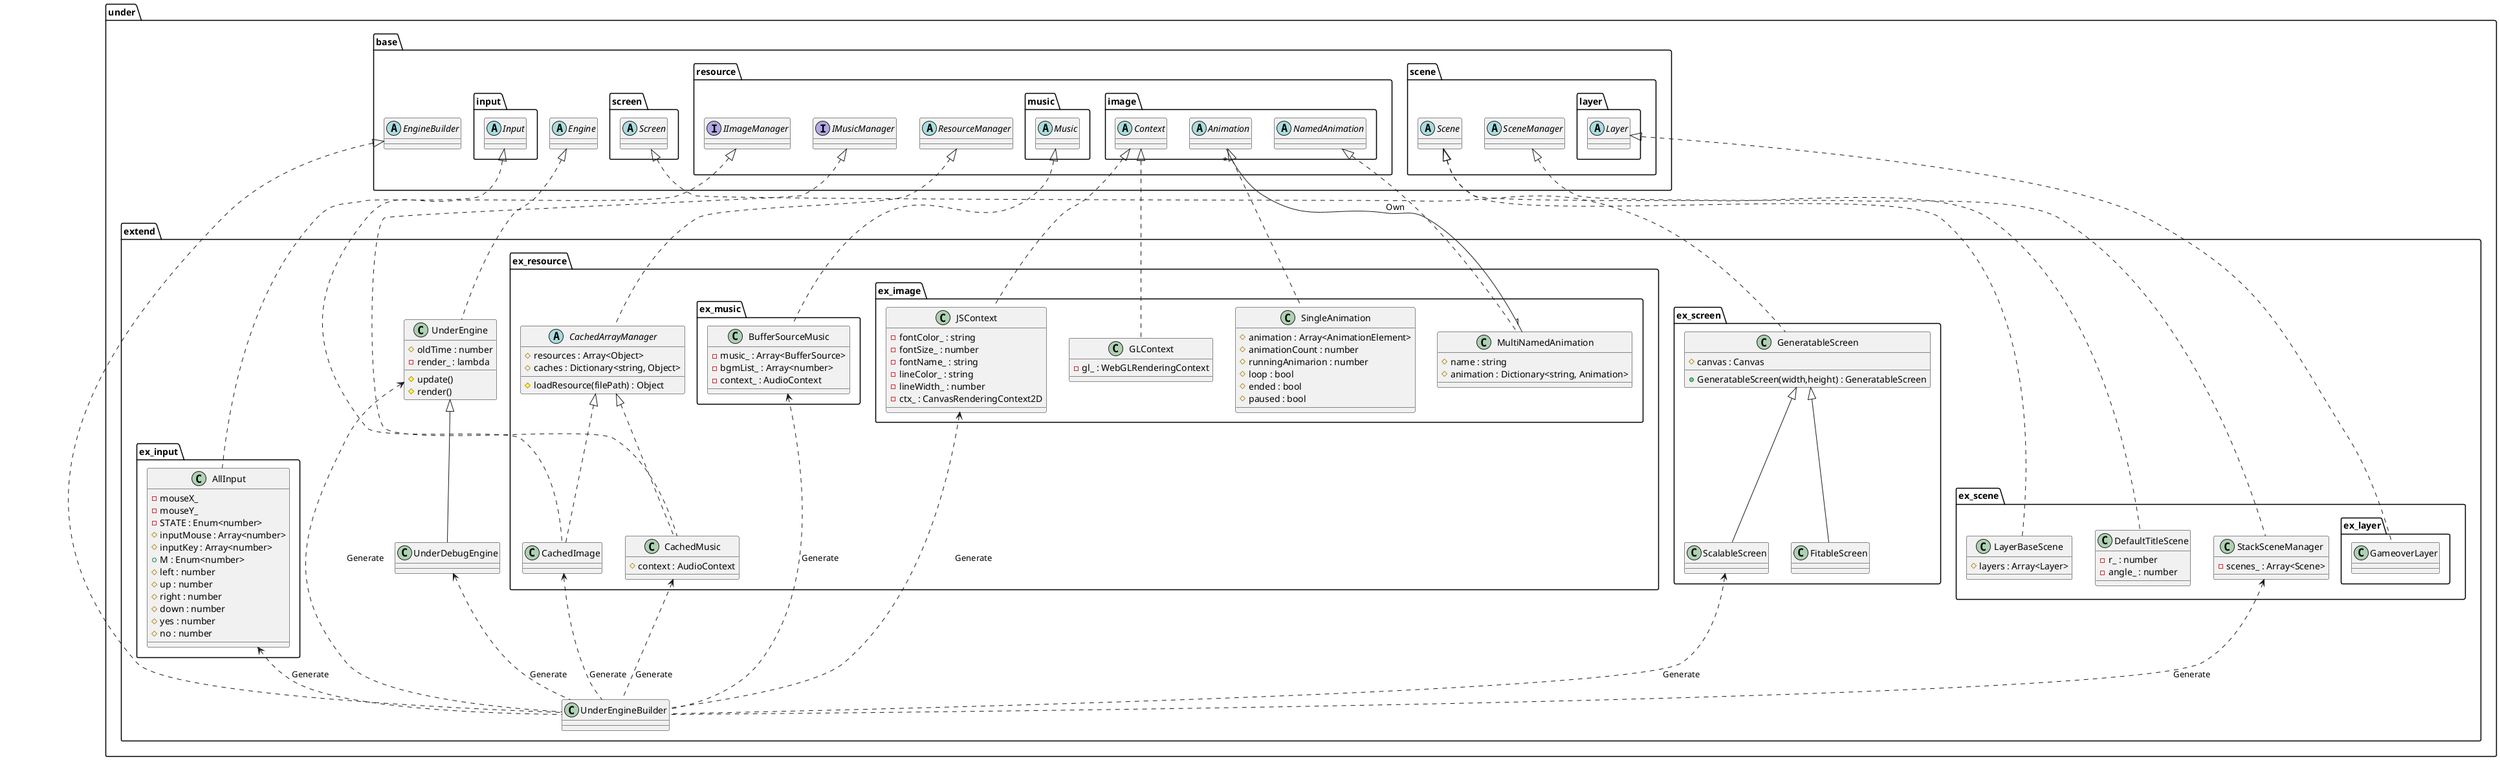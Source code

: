 @startuml GameBaseExtend

package under {
    package extend {
        class UnderEngineBuilder
        class UnderEngine {
            #oldTime : number
            -render_ : lambda
            #update()
            #render()
        }
        class UnderDebugEngine

        package ex_input {
            class AllInput {
                -mouseX_
                -mouseY_
                -STATE : Enum<number>
                #inputMouse : Array<number>
                #inputKey : Array<number>
                +M : Enum<number>
                #left : number
                #up : number
                #right : number
                #down : number
                #yes : number
                #no : number
            }
        }
        package ex_screen {
            class GeneratableScreen {
                +GeneratableScreen(width,height) : GeneratableScreen
                #canvas : Canvas
            }
            class ScalableScreen
            class FitableScreen
        }

        package ex_resource {
            abstract CachedArrayManager {
                #resources : Array<Object>
                #caches : Dictionary<string, Object>
                #loadResource(filePath) : Object
            }
            class CachedImage
            class CachedMusic {
                #context : AudioContext
            }
            package ex_music {
                class BufferSourceMusic {
                    -music_ : Array<BufferSource>
                    -bgmList_ : Array<number>
                    -context_ : AudioContext
                }
            }

            package ex_image {
                class JSContext {
                    -fontColor_ : string
                    -fontSize_ : number
                    -fontName_ : string
                    -lineColor_ : string
                    -lineWidth_ : number
                    -ctx_ : CanvasRenderingContext2D
                }
                class GLContext {
                    -gl_ : WebGLRenderingContext
                }
                class SingleAnimation {
                    #animation : Array<AnimationElement>
                    #animationCount : number
                    #runningAnimarion : number
                    #loop : bool
                    #ended : bool
                    #paused : bool
                }
                class MultiNamedAnimation {
                    #name : string
                    #animation : Dictionary<string, Animation>
                }
            }

        }

        package ex_scene {
            class StackSceneManager {
                -scenes_ : Array<Scene>
            }
            class LayerBaseScene {
                #layers : Array<Layer>
            }
            class DefaultTitleScene {
                -r_ : number
                -angle_ : number
            }

            package ex_layer {
                class GameoverLayer
            }
        }
    }
}

package under {
    package base {
        abstract EngineBuilder
        abstract Engine
        package input {
            abstract Input
        }
        package screen {
            abstract Screen
        }
        package resource {
            abstract ResourceManager
            interface IImageManager
            interface IMusicManager
            package music {
                abstract Music
            }
            package image {
                abstract Context
                abstract Animation
                abstract NamedAnimation
            }
        }
        package scene {
            abstract Scene
            abstract SceneManager
            package layer {
                abstract Layer
            }
        }
    }
}

UnderEngine <.. UnderEngineBuilder  : Generate
UnderDebugEngine <.. UnderEngineBuilder  : Generate
AllInput <.. UnderEngineBuilder  : Generate
ScalableScreen <.. UnderEngineBuilder  : Generate
JSContext <.. UnderEngineBuilder  : Generate
CachedImage <.. UnderEngineBuilder  : Generate
CachedMusic <.. UnderEngineBuilder  : Generate
BufferSourceMusic <.. UnderEngineBuilder  : Generate
StackSceneManager <.. UnderEngineBuilder  : Generate

Animation "*"--"1" MultiNamedAnimation : Own

GeneratableScreen <|-- ScalableScreen
GeneratableScreen <|-- FitableScreen

EngineBuilder <|.... UnderEngineBuilder
Engine <|.. UnderEngine
UnderEngine <|-- UnderDebugEngine

Input <|.. AllInput
Screen <|.. GeneratableScreen

Context <|.. JSContext
Context <|.. GLContext
Music <|.. BufferSourceMusic
ResourceManager <|.. CachedArrayManager
CachedArrayManager <|.. CachedImage
IImageManager <|.. CachedImage
CachedArrayManager <|.. CachedMusic
IMusicManager <|.. CachedMusic

SceneManager <|.. StackSceneManager
Scene <|.. LayerBaseScene
Scene <|.. DefaultTitleScene
Layer <|.. GameoverLayer

Animation <|.. SingleAnimation
NamedAnimation <|.. MultiNamedAnimation

@enduml
